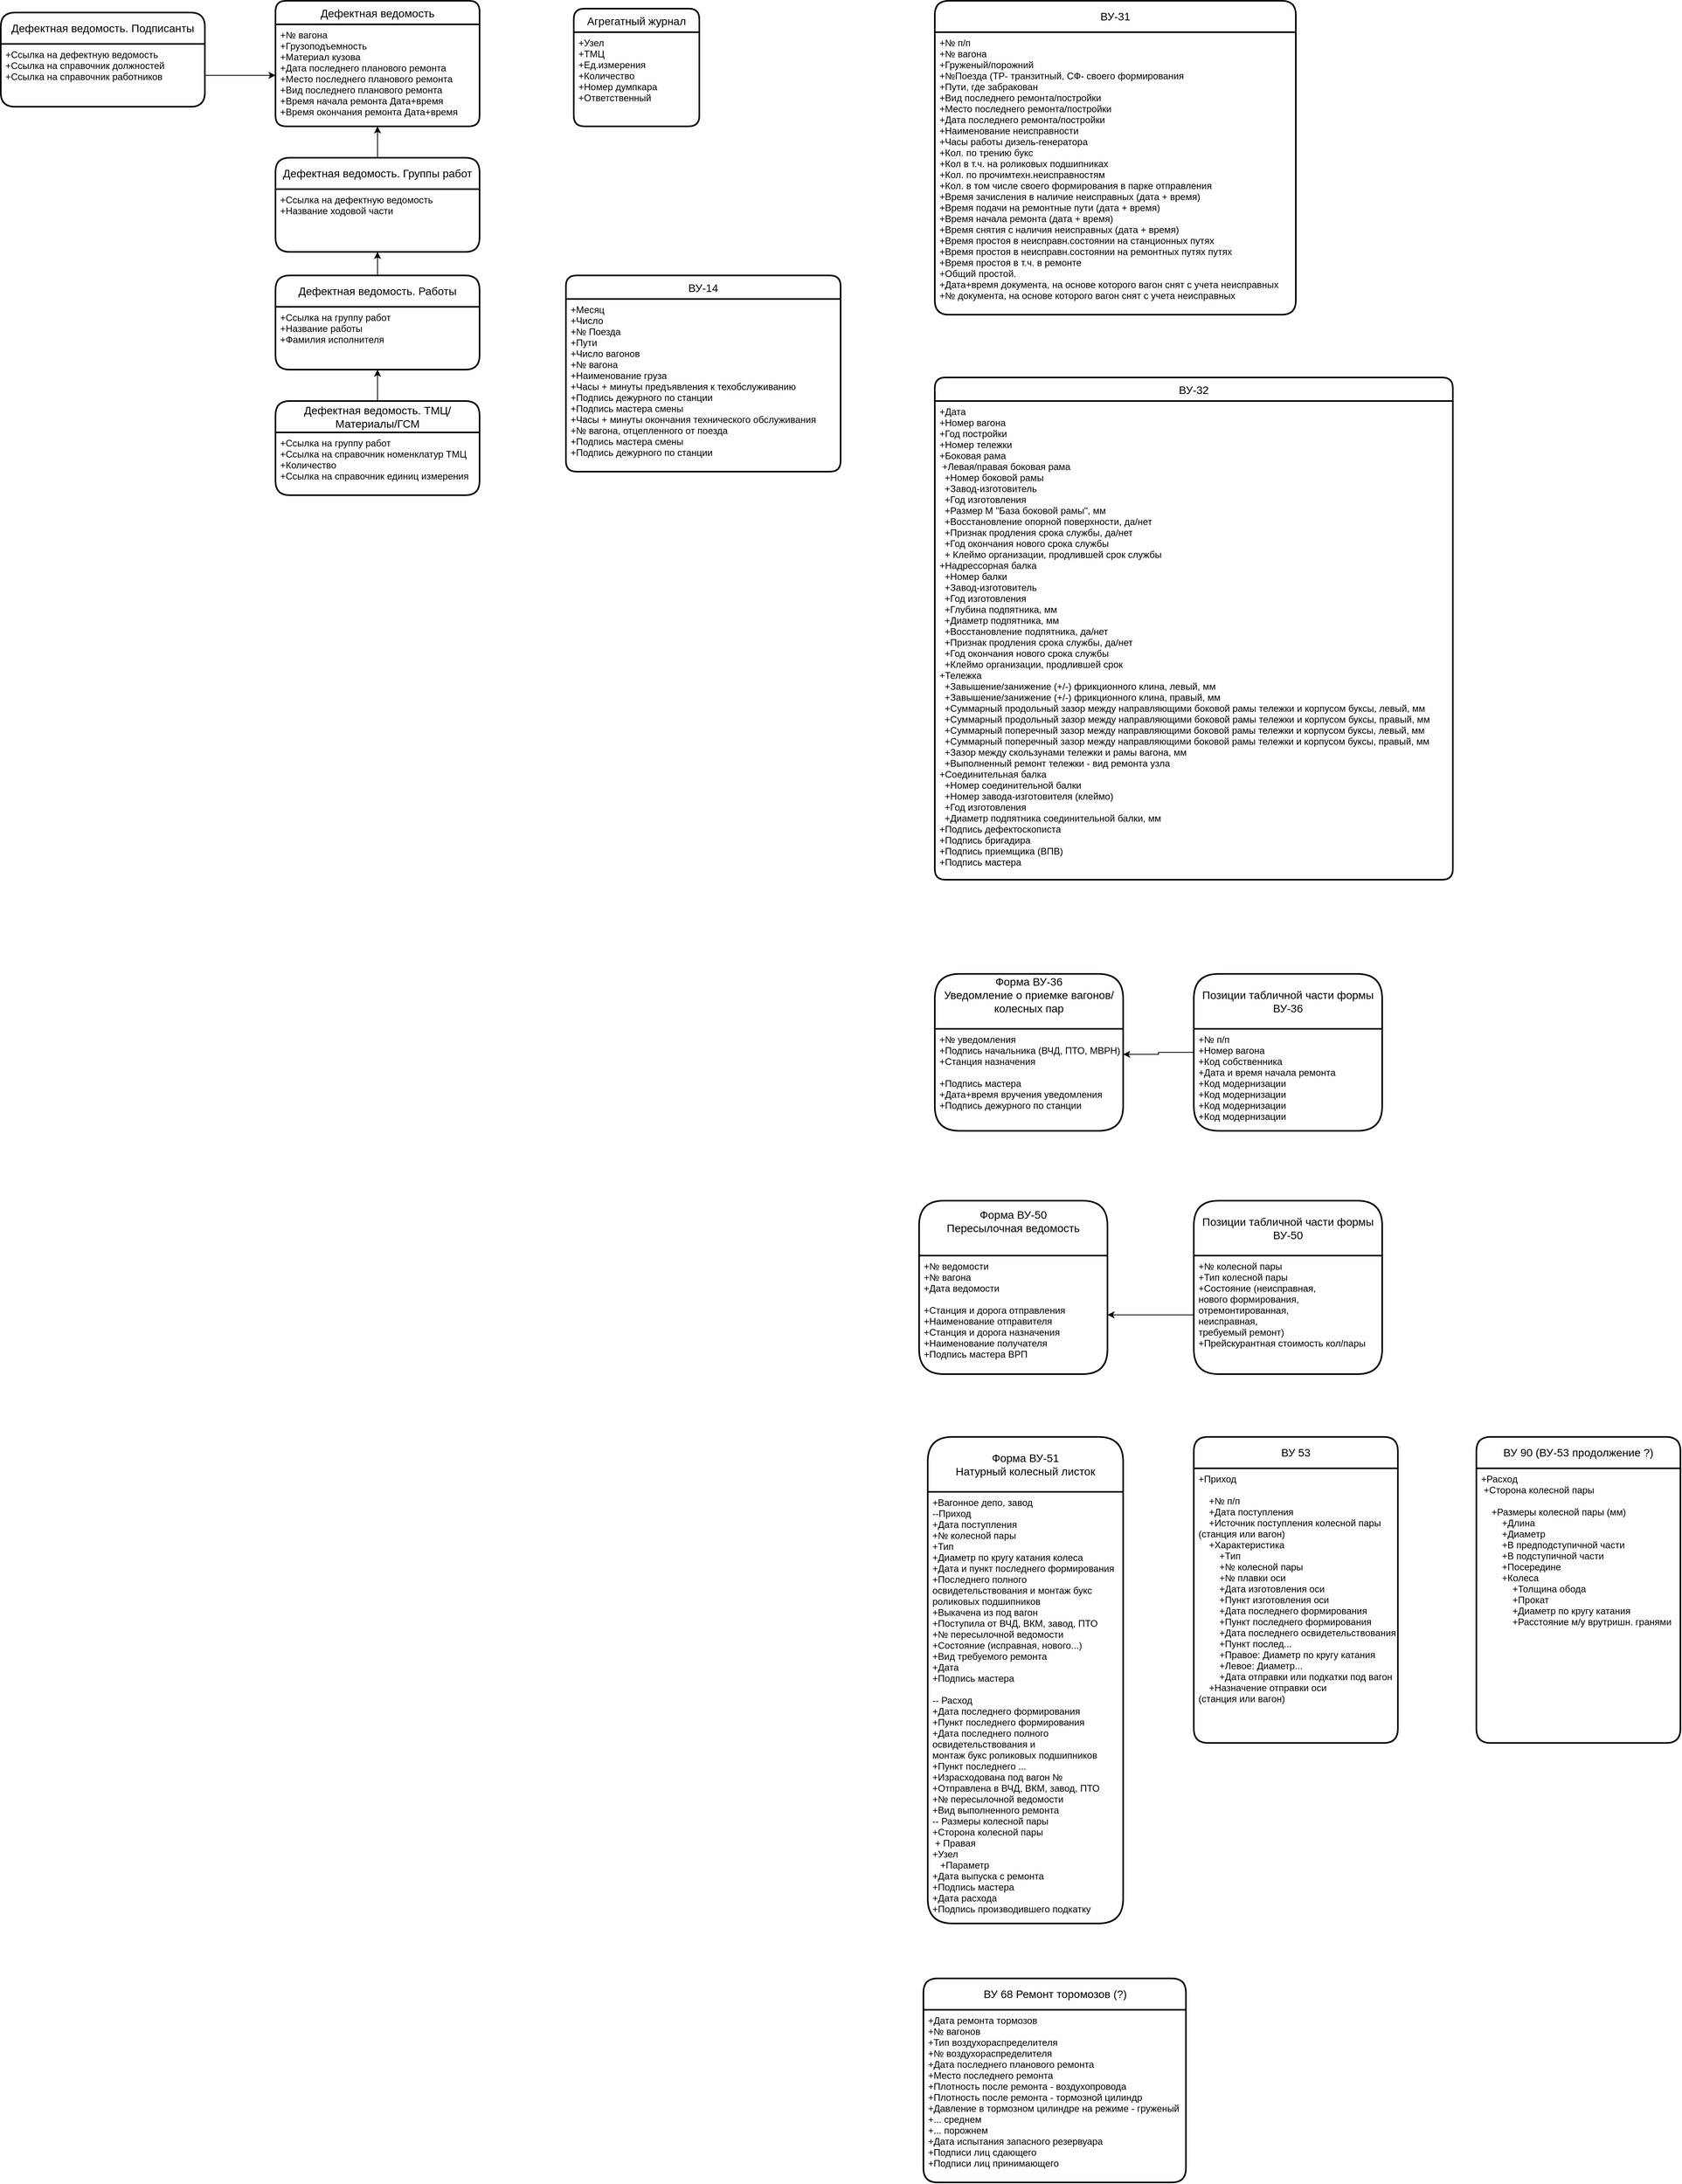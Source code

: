 <mxfile version="20.2.2" type="github">
  <diagram id="xZS1iqDsfLLNsFTqZSFf" name="Страница 1">
    <mxGraphModel dx="1808" dy="519" grid="1" gridSize="10" guides="1" tooltips="1" connect="1" arrows="1" fold="1" page="1" pageScale="1" pageWidth="827" pageHeight="1169" math="0" shadow="0">
      <root>
        <mxCell id="0" />
        <mxCell id="1" parent="0" />
        <mxCell id="mITxjE_Xkw7kHsZkBcQx-1" value="ВУ-32" style="swimlane;childLayout=stackLayout;horizontal=1;startSize=30;horizontalStack=0;rounded=1;fontSize=14;fontStyle=0;strokeWidth=2;resizeParent=0;resizeLast=1;shadow=0;dashed=0;align=center;" parent="1" vertex="1">
          <mxGeometry x="1010" y="560" width="660" height="640" as="geometry" />
        </mxCell>
        <mxCell id="mITxjE_Xkw7kHsZkBcQx-2" value="+Дата&#xa;+Номер вагона&#xa;+Год постройки&#xa;+Номер тележки&#xa;+Боковая рама&#xa; +Левая/правая боковая рама&#xa;  +Номер боковой рамы&#xa;  +Завод-изготовитель&#xa;  +Год изготовления&#xa;  +Размер М &quot;База боковой рамы&quot;, мм&#xa;  +Восстановление опорной поверхности, да/нет&#xa;  +Признак продления срока службы, да/нет&#xa;  +Год окончания нового срока службы&#xa;  + Клеймо организации, продлившей срок службы&#xa;+Надрессорная балка&#xa;  +Номер балки&#xa;  +Завод-изготовитель&#xa;  +Год изготовления&#xa;  +Глубина подпятника, мм&#xa;  +Диаметр подпятника, мм&#xa;  +Восстановление подпятника, да/нет&#xa;  +Признак продления срока службы, да/нет&#xa;  +Год окончания нового срока службы&#xa;  +Клеймо организации, продлившей срок&#xa;+Тележка&#xa;  +Завышение/занижение (+/-) фрикционного клина, левый, мм&#xa;  +Завышение/занижение (+/-) фрикционного клина, правый, мм&#xa;  +Суммарный продольный зазор между направляющими боковой рамы тележки и корпусом буксы, левый, мм&#xa;  +Суммарный продольный зазор между направляющими боковой рамы тележки и корпусом буксы, правый, мм&#xa;  +Суммарный поперечный зазор между направляющими боковой рамы тележки и корпусом буксы, левый, мм&#xa;  +Суммарный поперечный зазор между направляющими боковой рамы тележки и корпусом буксы, правый, мм&#xa;  +Зазор между скользунами тележки и рамы вагона, мм&#xa;  +Выполненный ремонт тележки - вид ремонта узла&#xa;+Соединительная балка&#xa;  +Номер соединительной балки&#xa;  +Номер завода-изготовителя (клеймо)&#xa;  +Год изготовления&#xa;  +Диаметр подпятника соединительной балки, мм&#xa;+Подпись дефектоскописта&#xa;+Подпись бригадира&#xa;+Подпись приемщика (ВПВ)&#xa;+Подпись мастера&#xa;&#xa;&#xa;&#xa;" style="align=left;strokeColor=none;fillColor=none;spacingLeft=4;fontSize=12;verticalAlign=top;resizable=0;rotatable=0;part=1;" parent="mITxjE_Xkw7kHsZkBcQx-1" vertex="1">
          <mxGeometry y="30" width="660" height="610" as="geometry" />
        </mxCell>
        <mxCell id="mITxjE_Xkw7kHsZkBcQx-3" value="ВУ-14" style="swimlane;childLayout=stackLayout;horizontal=1;startSize=30;horizontalStack=0;rounded=1;fontSize=14;fontStyle=0;strokeWidth=2;resizeParent=0;resizeLast=1;shadow=0;dashed=0;align=center;" parent="1" vertex="1">
          <mxGeometry x="540" y="430" width="350" height="250" as="geometry" />
        </mxCell>
        <mxCell id="mITxjE_Xkw7kHsZkBcQx-4" value="+Месяц&#xa;+Число&#xa;+№ Поезда&#xa;+Пути&#xa;+Число вагонов&#xa;+№ вагона&#xa;+Наименование груза&#xa;+Часы + минуты предъявления к техобслуживанию&#xa;+Подпись дежурного по станции&#xa;+Подпись мастера смены&#xa;+Часы + минуты окончания технического обслуживания&#xa;+№ вагона, отцепленного от поезда&#xa;+Подпись мастера смены&#xa;+Подпись дежурного по станции&#xa;" style="align=left;strokeColor=none;fillColor=none;spacingLeft=4;fontSize=12;verticalAlign=top;resizable=0;rotatable=0;part=1;" parent="mITxjE_Xkw7kHsZkBcQx-3" vertex="1">
          <mxGeometry y="30" width="350" height="220" as="geometry" />
        </mxCell>
        <mxCell id="mITxjE_Xkw7kHsZkBcQx-5" value="Дефектная ведомость" style="swimlane;childLayout=stackLayout;horizontal=1;startSize=30;horizontalStack=0;rounded=1;fontSize=14;fontStyle=0;strokeWidth=2;resizeParent=0;resizeLast=1;shadow=0;dashed=0;align=center;" parent="1" vertex="1">
          <mxGeometry x="170" y="80" width="260" height="160" as="geometry" />
        </mxCell>
        <mxCell id="mITxjE_Xkw7kHsZkBcQx-6" value="+№ вагона&#xa;+Грузоподъемность&#xa;+Материал кузова&#xa;+Дата последнего планового ремонта&#xa;+Место последнего планового ремонта&#xa;+Вид последнего планового ремонта&#xa;+Время начала ремонта Дата+время&#xa;+Время окончания ремонта Дата+время&#xa;" style="align=left;strokeColor=none;fillColor=none;spacingLeft=4;fontSize=12;verticalAlign=top;resizable=0;rotatable=0;part=1;" parent="mITxjE_Xkw7kHsZkBcQx-5" vertex="1">
          <mxGeometry y="30" width="260" height="130" as="geometry" />
        </mxCell>
        <mxCell id="mITxjE_Xkw7kHsZkBcQx-9" style="edgeStyle=orthogonalEdgeStyle;rounded=0;orthogonalLoop=1;jettySize=auto;html=1;entryX=0.5;entryY=1;entryDx=0;entryDy=0;" parent="1" source="mITxjE_Xkw7kHsZkBcQx-7" target="mITxjE_Xkw7kHsZkBcQx-6" edge="1">
          <mxGeometry relative="1" as="geometry" />
        </mxCell>
        <mxCell id="mITxjE_Xkw7kHsZkBcQx-7" value="Дефектная ведомость. Группы работ" style="swimlane;childLayout=stackLayout;horizontal=1;startSize=40;horizontalStack=0;rounded=1;fontSize=14;fontStyle=0;strokeWidth=2;resizeParent=0;resizeLast=1;shadow=0;dashed=0;align=center;whiteSpace=wrap;" parent="1" vertex="1">
          <mxGeometry x="170" y="280" width="260" height="120" as="geometry" />
        </mxCell>
        <mxCell id="mITxjE_Xkw7kHsZkBcQx-8" value="+Ссылка на дефектную ведомость&#xa;+Название ходовой части" style="align=left;strokeColor=none;fillColor=none;spacingLeft=4;fontSize=12;verticalAlign=top;resizable=0;rotatable=0;part=1;" parent="mITxjE_Xkw7kHsZkBcQx-7" vertex="1">
          <mxGeometry y="40" width="260" height="80" as="geometry" />
        </mxCell>
        <mxCell id="mITxjE_Xkw7kHsZkBcQx-12" style="edgeStyle=orthogonalEdgeStyle;rounded=0;orthogonalLoop=1;jettySize=auto;html=1;entryX=0.5;entryY=1;entryDx=0;entryDy=0;" parent="1" source="mITxjE_Xkw7kHsZkBcQx-10" target="mITxjE_Xkw7kHsZkBcQx-8" edge="1">
          <mxGeometry relative="1" as="geometry" />
        </mxCell>
        <mxCell id="mITxjE_Xkw7kHsZkBcQx-10" value="Дефектная ведомость. Работы" style="swimlane;childLayout=stackLayout;horizontal=1;startSize=40;horizontalStack=0;rounded=1;fontSize=14;fontStyle=0;strokeWidth=2;resizeParent=0;resizeLast=1;shadow=0;dashed=0;align=center;whiteSpace=wrap;" parent="1" vertex="1">
          <mxGeometry x="170" y="430" width="260" height="120" as="geometry" />
        </mxCell>
        <mxCell id="mITxjE_Xkw7kHsZkBcQx-11" value="+Ссылка на группу работ&#xa;+Название работы&#xa;+Фамилия исполнителя&#xa;" style="align=left;strokeColor=none;fillColor=none;spacingLeft=4;fontSize=12;verticalAlign=top;resizable=0;rotatable=0;part=1;" parent="mITxjE_Xkw7kHsZkBcQx-10" vertex="1">
          <mxGeometry y="40" width="260" height="80" as="geometry" />
        </mxCell>
        <mxCell id="mITxjE_Xkw7kHsZkBcQx-15" style="edgeStyle=orthogonalEdgeStyle;rounded=0;orthogonalLoop=1;jettySize=auto;html=1;entryX=0.5;entryY=1;entryDx=0;entryDy=0;" parent="1" source="mITxjE_Xkw7kHsZkBcQx-13" target="mITxjE_Xkw7kHsZkBcQx-11" edge="1">
          <mxGeometry relative="1" as="geometry" />
        </mxCell>
        <mxCell id="mITxjE_Xkw7kHsZkBcQx-13" value="Дефектная ведомость. ТМЦ/Материалы/ГСМ" style="swimlane;childLayout=stackLayout;horizontal=1;startSize=40;horizontalStack=0;rounded=1;fontSize=14;fontStyle=0;strokeWidth=2;resizeParent=0;resizeLast=1;shadow=0;dashed=0;align=center;whiteSpace=wrap;" parent="1" vertex="1">
          <mxGeometry x="170" y="590" width="260" height="120" as="geometry" />
        </mxCell>
        <mxCell id="mITxjE_Xkw7kHsZkBcQx-14" value="+Ссылка на группу работ&#xa;+Ссылка на справочник номенклатур ТМЦ&#xa;+Количество&#xa;+Ссылка на справочник единиц измерения&#xa;" style="align=left;strokeColor=none;fillColor=none;spacingLeft=4;fontSize=12;verticalAlign=top;resizable=0;rotatable=0;part=1;" parent="mITxjE_Xkw7kHsZkBcQx-13" vertex="1">
          <mxGeometry y="40" width="260" height="80" as="geometry" />
        </mxCell>
        <mxCell id="mITxjE_Xkw7kHsZkBcQx-16" value="Дефектная ведомость. Подписанты" style="swimlane;childLayout=stackLayout;horizontal=1;startSize=40;horizontalStack=0;rounded=1;fontSize=14;fontStyle=0;strokeWidth=2;resizeParent=0;resizeLast=1;shadow=0;dashed=0;align=center;whiteSpace=wrap;" parent="1" vertex="1">
          <mxGeometry x="-180" y="95" width="260" height="120" as="geometry" />
        </mxCell>
        <mxCell id="mITxjE_Xkw7kHsZkBcQx-17" value="+Ссылка на дефектную ведомость&#xa;+Ссылка на справочник должностей&#xa;+Ссылка на справочник работников&#xa;" style="align=left;strokeColor=none;fillColor=none;spacingLeft=4;fontSize=12;verticalAlign=top;resizable=0;rotatable=0;part=1;" parent="mITxjE_Xkw7kHsZkBcQx-16" vertex="1">
          <mxGeometry y="40" width="260" height="80" as="geometry" />
        </mxCell>
        <mxCell id="mITxjE_Xkw7kHsZkBcQx-19" style="edgeStyle=orthogonalEdgeStyle;rounded=0;orthogonalLoop=1;jettySize=auto;html=1;exitX=1;exitY=0.5;exitDx=0;exitDy=0;" parent="1" source="mITxjE_Xkw7kHsZkBcQx-17" target="mITxjE_Xkw7kHsZkBcQx-6" edge="1">
          <mxGeometry relative="1" as="geometry" />
        </mxCell>
        <mxCell id="mITxjE_Xkw7kHsZkBcQx-20" value="ВУ-31" style="swimlane;childLayout=stackLayout;horizontal=1;startSize=40;horizontalStack=0;rounded=1;fontSize=14;fontStyle=0;strokeWidth=2;resizeParent=0;resizeLast=1;shadow=0;dashed=0;align=center;whiteSpace=wrap;" parent="1" vertex="1">
          <mxGeometry x="1010" y="80" width="460" height="400" as="geometry" />
        </mxCell>
        <mxCell id="mITxjE_Xkw7kHsZkBcQx-21" value="+№ п/п&#xa;+№ вагона&#xa;+Груженый/порожний&#xa;+№Поезда (ТР- транзитный, СФ- своего формирования&#xa;+Пути, где забракован&#xa;+Вид последнего ремонта/постройки&#xa;+Место последнего ремонта/постройки&#xa;+Дата последнего ремонта/постройки&#xa;+Наименование неисправности&#xa;+Часы работы дизель-генератора&#xa;+Кол. по трению букс&#xa;+Кол в т.ч. на роликовых подшипниках&#xa;+Кол. по прочимтехн.неисправностям&#xa;+Кол. в том числе своего формирования в парке отправления&#xa;+Время зачисления в наличие неисправных (дата + время)&#xa;+Время подачи на ремонтные пути (дата + время)&#xa;+Время начала ремонта (дата + время)&#xa;+Время снятия с наличия неисправных (дата + время)&#xa;+Время простоя в неисправн.состоянии на станционных путях&#xa;+Время простоя в неисправн.состоянии на ремонтных путях путях&#xa;+Время простоя в т.ч. в ремонте&#xa;+Общий простой.&#xa;+Дата+время документа, на основе которого вагон снят с учета неисправных&#xa;+№ документа, на основе которого вагон снят с учета неисправных&#xa;" style="align=left;strokeColor=none;fillColor=none;spacingLeft=4;fontSize=12;verticalAlign=top;resizable=0;rotatable=0;part=1;" parent="mITxjE_Xkw7kHsZkBcQx-20" vertex="1">
          <mxGeometry y="40" width="460" height="360" as="geometry" />
        </mxCell>
        <mxCell id="mITxjE_Xkw7kHsZkBcQx-22" value="Агрегатный журнал" style="swimlane;childLayout=stackLayout;horizontal=1;startSize=30;horizontalStack=0;rounded=1;fontSize=14;fontStyle=0;strokeWidth=2;resizeParent=0;resizeLast=1;shadow=0;dashed=0;align=center;" parent="1" vertex="1">
          <mxGeometry x="550" y="90" width="160" height="150" as="geometry" />
        </mxCell>
        <mxCell id="mITxjE_Xkw7kHsZkBcQx-23" value="+Узел&#xa;+ТМЦ&#xa;+Ед.измерения&#xa;+Количество&#xa;+Номер думпкара&#xa;+Ответственный&#xa;" style="align=left;strokeColor=none;fillColor=none;spacingLeft=4;fontSize=12;verticalAlign=top;resizable=0;rotatable=0;part=1;" parent="mITxjE_Xkw7kHsZkBcQx-22" vertex="1">
          <mxGeometry y="30" width="160" height="120" as="geometry" />
        </mxCell>
        <mxCell id="L_cFTnBmtnNLdo1k66Zd-1" value="Форма ВУ-36&#xa;Уведомление о приемке вагонов/колесных пар&#xa;" style="swimlane;childLayout=stackLayout;horizontal=1;startSize=70;horizontalStack=0;rounded=1;fontSize=14;fontStyle=0;strokeWidth=2;resizeParent=0;resizeLast=1;shadow=0;dashed=0;align=center;whiteSpace=wrap;" vertex="1" parent="1">
          <mxGeometry x="1010" y="1320" width="240" height="200" as="geometry" />
        </mxCell>
        <mxCell id="L_cFTnBmtnNLdo1k66Zd-2" value="+№ уведомления&#xa;+Подпись начальника (ВЧД, ПТО, МВРН)&#xa;+Станция назначения&#xa;&#xa;+Подпись мастера&#xa;+Дата+время вручения уведомления&#xa;+Подпись дежурного по станции&#xa;&#xa;" style="align=left;strokeColor=none;fillColor=none;spacingLeft=4;fontSize=12;verticalAlign=top;resizable=0;rotatable=0;part=1;" vertex="1" parent="L_cFTnBmtnNLdo1k66Zd-1">
          <mxGeometry y="70" width="240" height="130" as="geometry" />
        </mxCell>
        <mxCell id="L_cFTnBmtnNLdo1k66Zd-6" style="edgeStyle=orthogonalEdgeStyle;rounded=0;orthogonalLoop=1;jettySize=auto;html=1;entryX=1;entryY=0.25;entryDx=0;entryDy=0;" edge="1" parent="1" source="L_cFTnBmtnNLdo1k66Zd-4" target="L_cFTnBmtnNLdo1k66Zd-2">
          <mxGeometry relative="1" as="geometry" />
        </mxCell>
        <mxCell id="L_cFTnBmtnNLdo1k66Zd-4" value="Позиции табличной части формы ВУ-36" style="swimlane;childLayout=stackLayout;horizontal=1;startSize=70;horizontalStack=0;rounded=1;fontSize=14;fontStyle=0;strokeWidth=2;resizeParent=0;resizeLast=1;shadow=0;dashed=0;align=center;whiteSpace=wrap;" vertex="1" parent="1">
          <mxGeometry x="1340" y="1320" width="240" height="200" as="geometry" />
        </mxCell>
        <mxCell id="L_cFTnBmtnNLdo1k66Zd-5" value="+№ п/п&#xa;+Номер вагона&#xa;+Код собственника&#xa;+Дата и время начала ремонта&#xa;+Код модернизации&#xa;+Код модернизации&#xa;+Код модернизации&#xa;+Код модернизации&#xa;" style="align=left;strokeColor=none;fillColor=none;spacingLeft=4;fontSize=12;verticalAlign=top;resizable=0;rotatable=0;part=1;" vertex="1" parent="L_cFTnBmtnNLdo1k66Zd-4">
          <mxGeometry y="70" width="240" height="130" as="geometry" />
        </mxCell>
        <mxCell id="L_cFTnBmtnNLdo1k66Zd-7" value="Форма ВУ-50&#xa;Пересылочная ведомость&#xa;" style="swimlane;childLayout=stackLayout;horizontal=1;startSize=70;horizontalStack=0;rounded=1;fontSize=14;fontStyle=0;strokeWidth=2;resizeParent=0;resizeLast=1;shadow=0;dashed=0;align=center;whiteSpace=wrap;" vertex="1" parent="1">
          <mxGeometry x="990" y="1609" width="240" height="221" as="geometry" />
        </mxCell>
        <mxCell id="L_cFTnBmtnNLdo1k66Zd-8" value="+№ ведомости&#xa;+№ вагона&#xa;+Дата ведомости&#xa;&#xa;+Станция и дорога отправления&#xa;+Наименование отправителя&#xa;+Станция и дорога назначения&#xa;+Наименование получателя&#xa;+Подпись мастера ВРП&#xa;&#xa;" style="align=left;strokeColor=none;fillColor=none;spacingLeft=4;fontSize=12;verticalAlign=top;resizable=0;rotatable=0;part=1;" vertex="1" parent="L_cFTnBmtnNLdo1k66Zd-7">
          <mxGeometry y="70" width="240" height="151" as="geometry" />
        </mxCell>
        <mxCell id="L_cFTnBmtnNLdo1k66Zd-9" value="Позиции табличной части формы ВУ-50" style="swimlane;childLayout=stackLayout;horizontal=1;startSize=70;horizontalStack=0;rounded=1;fontSize=14;fontStyle=0;strokeWidth=2;resizeParent=0;resizeLast=1;shadow=0;dashed=0;align=center;whiteSpace=wrap;" vertex="1" parent="1">
          <mxGeometry x="1340" y="1609" width="240" height="221" as="geometry" />
        </mxCell>
        <mxCell id="L_cFTnBmtnNLdo1k66Zd-10" value="+№ колесной пары&#xa;+Тип колесной пары&#xa;+Состояние (неисправная, &#xa;нового формирования, &#xa;отремонтированная, &#xa;неисправная, &#xa;требуемый ремонт)&#xa;+Прейскурантная стоимость кол/пары&#xa;" style="align=left;strokeColor=none;fillColor=none;spacingLeft=4;fontSize=12;verticalAlign=top;resizable=0;rotatable=0;part=1;" vertex="1" parent="L_cFTnBmtnNLdo1k66Zd-9">
          <mxGeometry y="70" width="240" height="151" as="geometry" />
        </mxCell>
        <mxCell id="L_cFTnBmtnNLdo1k66Zd-11" style="edgeStyle=orthogonalEdgeStyle;rounded=0;orthogonalLoop=1;jettySize=auto;html=1;" edge="1" parent="1" source="L_cFTnBmtnNLdo1k66Zd-10" target="L_cFTnBmtnNLdo1k66Zd-8">
          <mxGeometry relative="1" as="geometry" />
        </mxCell>
        <mxCell id="L_cFTnBmtnNLdo1k66Zd-12" value="Форма ВУ-51&#xa;Натурный колесный листок" style="swimlane;childLayout=stackLayout;horizontal=1;startSize=70;horizontalStack=0;rounded=1;fontSize=14;fontStyle=0;strokeWidth=2;resizeParent=0;resizeLast=1;shadow=0;dashed=0;align=center;whiteSpace=wrap;" vertex="1" parent="1">
          <mxGeometry x="1001" y="1910" width="249" height="620" as="geometry" />
        </mxCell>
        <mxCell id="L_cFTnBmtnNLdo1k66Zd-13" value="+Вагонное депо, завод&#xa;--Приход&#xa;+Дата поступления&#xa;+№ колесной пары&#xa;+Тип&#xa;+Диаметр по кругу катания колеса&#xa;+Дата и пункт последнего формирования&#xa;+Последнего полного&#xa;освидетельствования и монтаж букс &#xa;роликовых подшипников&#xa;+Выкачена из под вагон&#xa;+Поступила от ВЧД, ВКМ, завод, ПТО&#xa;+№ пересылочной ведомости&#xa;+Состояние (исправная, нового...)&#xa;+Вид требуемого ремонта&#xa;+Дата&#xa;+Подпись мастера&#xa;&#xa;-- Расход&#xa;+Дата последнего формирования&#xa;+Пункт последнего формирования&#xa;+Дата последнего полного &#xa;освидетельствования и &#xa;монтаж букс роликовых подшипников&#xa;+Пункт последнего ...&#xa;+Израсходована под вагон №&#xa;+Отправлена в ВЧД, ВКМ, завод, ПТО&#xa;+№ пересылочной ведомости&#xa;+Вид выполненного ремонта&#xa;-- Размеры колесной пары&#xa;+Сторона колесной пары&#xa; + Правая&#xa;  +Узел&#xa;   +Параметр&#xa;+Дата выпуска с ремонта&#xa;+Подпись мастера&#xa;+Дата расхода&#xa;+Подпись производившего подкатку&#xa;&#xa;&#xa;&#xa;&#xa;&#xa;" style="align=left;strokeColor=none;fillColor=none;spacingLeft=4;fontSize=12;verticalAlign=top;resizable=0;rotatable=0;part=1;" vertex="1" parent="L_cFTnBmtnNLdo1k66Zd-12">
          <mxGeometry y="70" width="249" height="550" as="geometry" />
        </mxCell>
        <mxCell id="L_cFTnBmtnNLdo1k66Zd-15" value="ВУ 53" style="swimlane;childLayout=stackLayout;horizontal=1;startSize=40;horizontalStack=0;rounded=1;fontSize=14;fontStyle=0;strokeWidth=2;resizeParent=0;resizeLast=1;shadow=0;dashed=0;align=center;whiteSpace=wrap;" vertex="1" parent="1">
          <mxGeometry x="1340" y="1910" width="260" height="390" as="geometry" />
        </mxCell>
        <mxCell id="L_cFTnBmtnNLdo1k66Zd-16" value="+Приход&#xa;&#xa;    +№ п/п&#xa;    +Дата поступления&#xa;    +Источник поступления колесной пары &#xa;(станция или вагон)&#xa;    +Характеристика&#xa;        +Тип&#xa;        +№ колесной пары&#xa;        +№ плавки оси&#xa;        +Дата изготовления оси&#xa;        +Пункт изготовления оси&#xa;        +Дата последнего формирования&#xa;        +Пункт последнего формирования&#xa;        +Дата последнего освидетельствования&#xa;        +Пункт послед...&#xa;        +Правое: Диаметр по кругу катания&#xa;        +Левое: Диаметр...&#xa;        +Дата отправки или подкатки под вагон&#xa;    +Назначение отправки оси &#xa;(станция или вагон)&#xa;&#xa;" style="align=left;strokeColor=none;fillColor=none;spacingLeft=4;fontSize=12;verticalAlign=top;resizable=0;rotatable=0;part=1;" vertex="1" parent="L_cFTnBmtnNLdo1k66Zd-15">
          <mxGeometry y="40" width="260" height="350" as="geometry" />
        </mxCell>
        <mxCell id="L_cFTnBmtnNLdo1k66Zd-17" value="ВУ 68 Ремонт торомозов (?)" style="swimlane;childLayout=stackLayout;horizontal=1;startSize=40;horizontalStack=0;rounded=1;fontSize=14;fontStyle=0;strokeWidth=2;resizeParent=0;resizeLast=1;shadow=0;dashed=0;align=center;whiteSpace=wrap;" vertex="1" parent="1">
          <mxGeometry x="995.5" y="2600" width="334.5" height="260" as="geometry" />
        </mxCell>
        <mxCell id="L_cFTnBmtnNLdo1k66Zd-18" value="+Дата ремонта тормозов&#xa;+№ вагонов&#xa;+Тип воздухораспределителя&#xa;+№ воздухораспределителя&#xa;+Дата последнего планового ремонта&#xa;+Место последнего ремонта&#xa;+Плотность после ремонта - воздухопровода&#xa;+Плотность после ремонта - тормозной цилиндр&#xa;+Давление в тормозном цилиндре на режиме - груженый&#xa;+... среднем&#xa;+... порожнем&#xa;+Дата испытания запасного резервуара&#xa;+Подписи лиц сдающего&#xa;+Подписи лиц принимающего" style="align=left;strokeColor=none;fillColor=none;spacingLeft=4;fontSize=12;verticalAlign=top;resizable=0;rotatable=0;part=1;" vertex="1" parent="L_cFTnBmtnNLdo1k66Zd-17">
          <mxGeometry y="40" width="334.5" height="220" as="geometry" />
        </mxCell>
        <mxCell id="L_cFTnBmtnNLdo1k66Zd-20" value="ВУ 90 (ВУ-53 продолжение ?)" style="swimlane;childLayout=stackLayout;horizontal=1;startSize=40;horizontalStack=0;rounded=1;fontSize=14;fontStyle=0;strokeWidth=2;resizeParent=0;resizeLast=1;shadow=0;dashed=0;align=center;whiteSpace=wrap;" vertex="1" parent="1">
          <mxGeometry x="1700" y="1910" width="260" height="390" as="geometry" />
        </mxCell>
        <mxCell id="L_cFTnBmtnNLdo1k66Zd-21" value="+Расход&#xa; +Сторона колесной пары&#xa;&#xa;    +Размеры колесной пары (мм)&#xa;        +Длина&#xa;        +Диаметр&#xa;        +В предподступичной части&#xa;        +В подступичной части&#xa;        +Посередине&#xa;        +Колеса&#xa;            +Толщина обода&#xa;            +Прокат&#xa;            +Диаметр по кругу катания&#xa;            +Расстояние м/у врутришн. гранями&#xa;" style="align=left;strokeColor=none;fillColor=none;spacingLeft=4;fontSize=12;verticalAlign=top;resizable=0;rotatable=0;part=1;" vertex="1" parent="L_cFTnBmtnNLdo1k66Zd-20">
          <mxGeometry y="40" width="260" height="350" as="geometry" />
        </mxCell>
      </root>
    </mxGraphModel>
  </diagram>
</mxfile>
